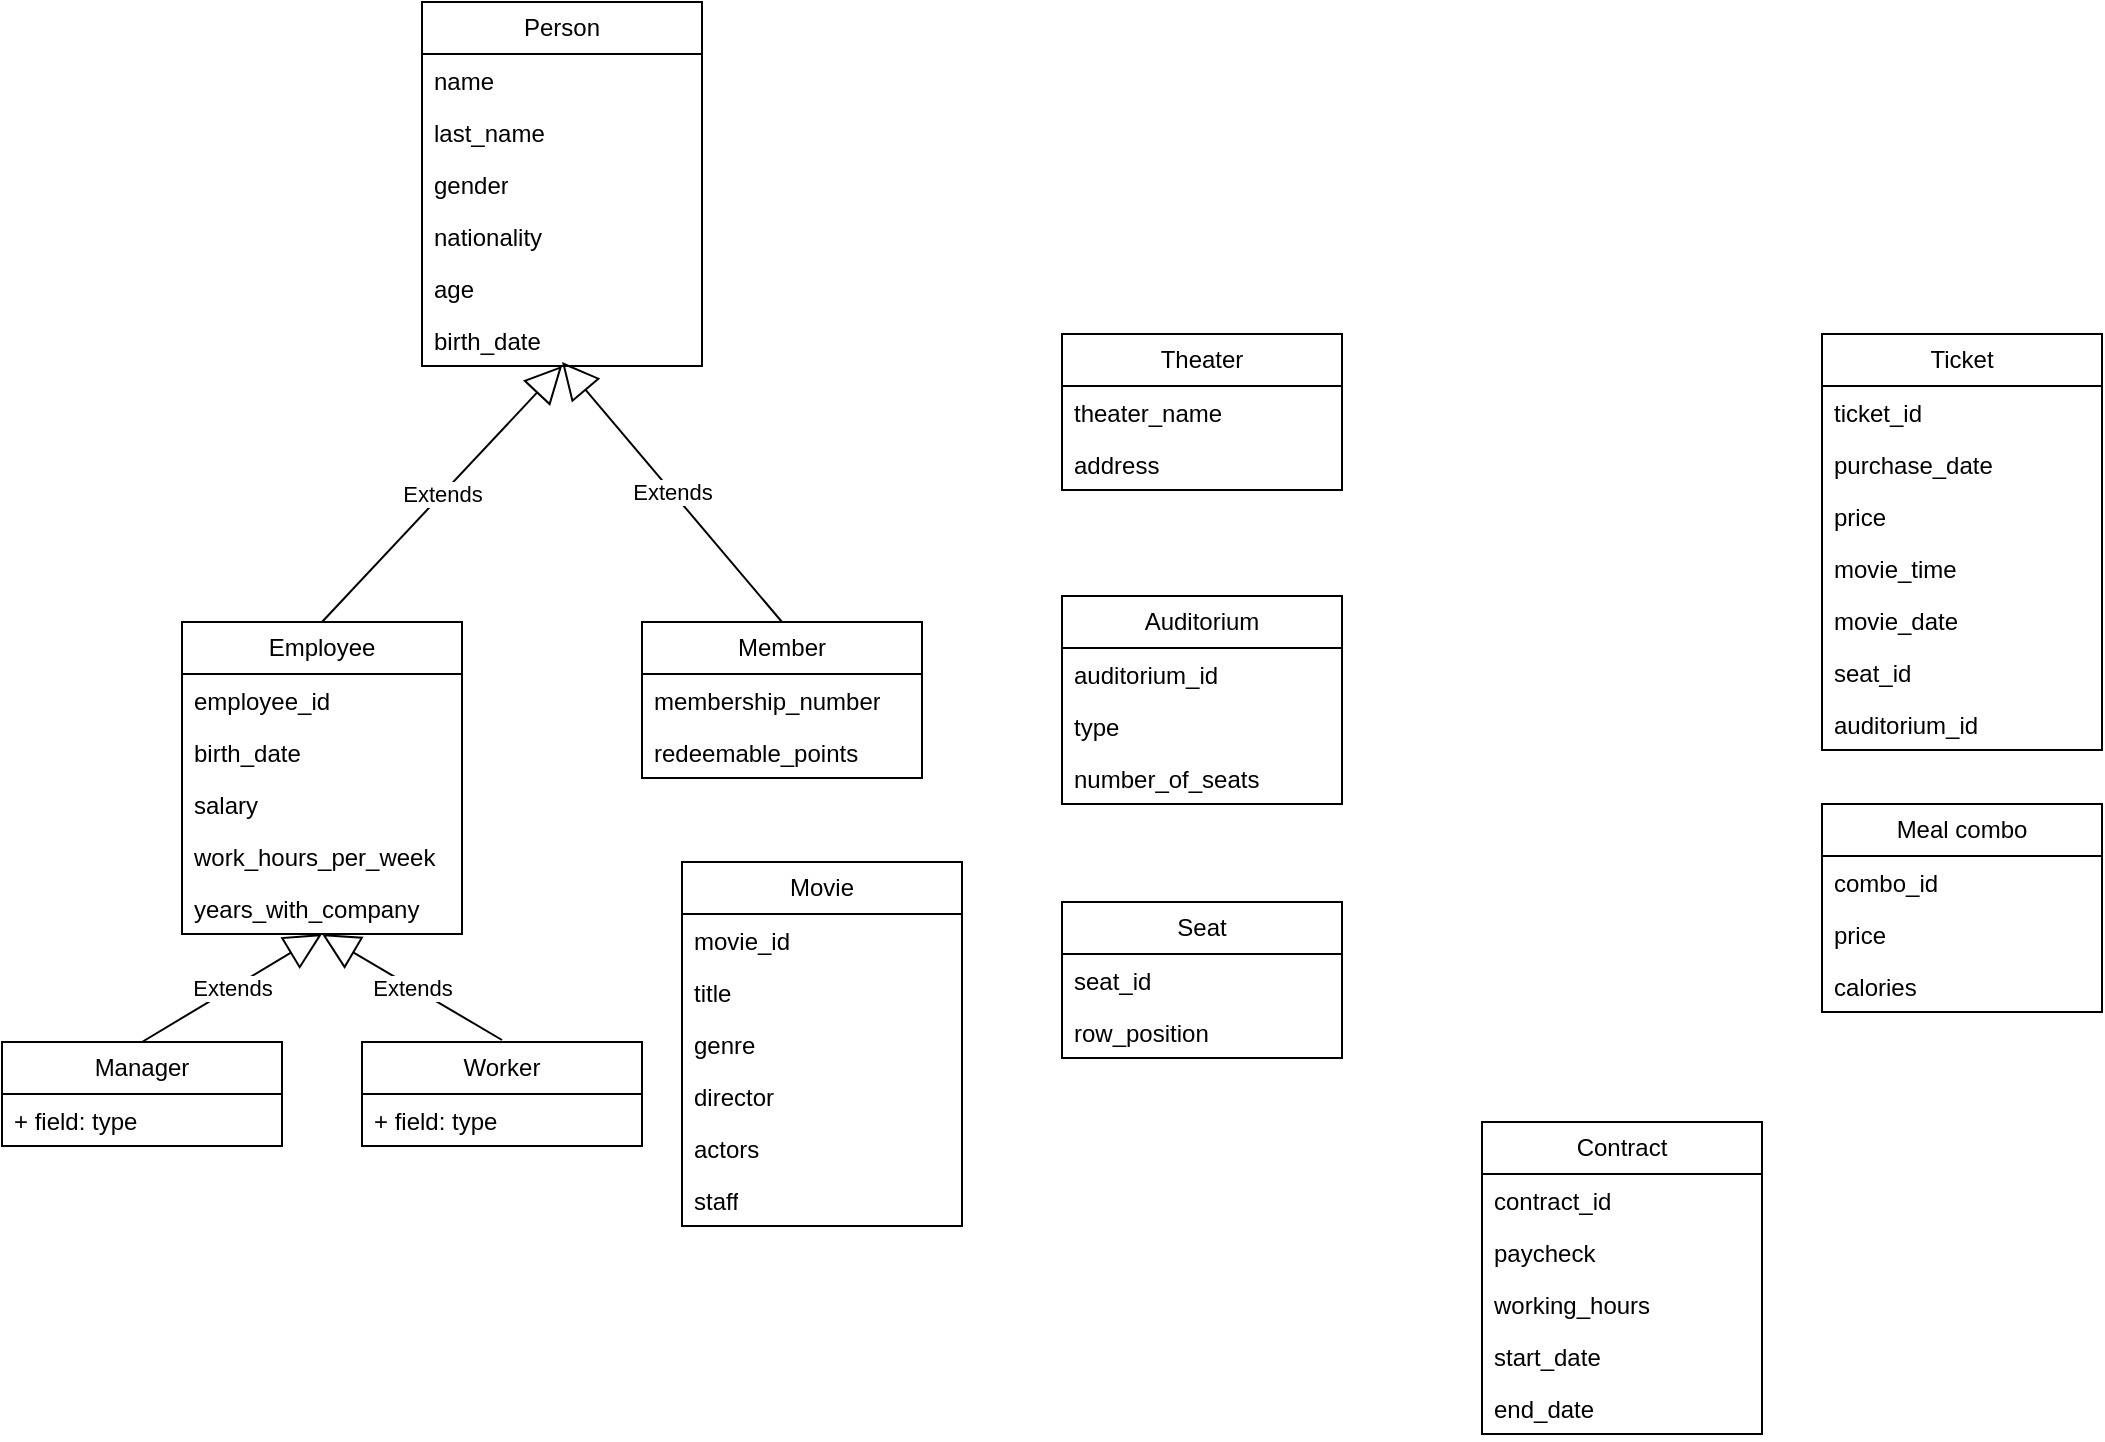 <mxfile version="24.7.17">
  <diagram id="C5RBs43oDa-KdzZeNtuy" name="Page-1">
    <mxGraphModel dx="1434" dy="746" grid="1" gridSize="10" guides="1" tooltips="1" connect="1" arrows="1" fold="1" page="1" pageScale="1" pageWidth="827" pageHeight="1169" math="0" shadow="0">
      <root>
        <mxCell id="WIyWlLk6GJQsqaUBKTNV-0" />
        <mxCell id="WIyWlLk6GJQsqaUBKTNV-1" parent="WIyWlLk6GJQsqaUBKTNV-0" />
        <mxCell id="1DJX9EsVyZHLygtoXKEn-24" value="Person" style="swimlane;fontStyle=0;childLayout=stackLayout;horizontal=1;startSize=26;fillColor=none;horizontalStack=0;resizeParent=1;resizeParentMax=0;resizeLast=0;collapsible=1;marginBottom=0;whiteSpace=wrap;html=1;" vertex="1" parent="WIyWlLk6GJQsqaUBKTNV-1">
          <mxGeometry x="600" y="400" width="140" height="182" as="geometry" />
        </mxCell>
        <mxCell id="1DJX9EsVyZHLygtoXKEn-25" value="name" style="text;strokeColor=none;fillColor=none;align=left;verticalAlign=top;spacingLeft=4;spacingRight=4;overflow=hidden;rotatable=0;points=[[0,0.5],[1,0.5]];portConstraint=eastwest;whiteSpace=wrap;html=1;" vertex="1" parent="1DJX9EsVyZHLygtoXKEn-24">
          <mxGeometry y="26" width="140" height="26" as="geometry" />
        </mxCell>
        <mxCell id="1DJX9EsVyZHLygtoXKEn-26" value="last_name" style="text;strokeColor=none;fillColor=none;align=left;verticalAlign=top;spacingLeft=4;spacingRight=4;overflow=hidden;rotatable=0;points=[[0,0.5],[1,0.5]];portConstraint=eastwest;whiteSpace=wrap;html=1;" vertex="1" parent="1DJX9EsVyZHLygtoXKEn-24">
          <mxGeometry y="52" width="140" height="26" as="geometry" />
        </mxCell>
        <mxCell id="1DJX9EsVyZHLygtoXKEn-27" value="gender" style="text;strokeColor=none;fillColor=none;align=left;verticalAlign=top;spacingLeft=4;spacingRight=4;overflow=hidden;rotatable=0;points=[[0,0.5],[1,0.5]];portConstraint=eastwest;whiteSpace=wrap;html=1;" vertex="1" parent="1DJX9EsVyZHLygtoXKEn-24">
          <mxGeometry y="78" width="140" height="26" as="geometry" />
        </mxCell>
        <mxCell id="1DJX9EsVyZHLygtoXKEn-28" value="nationality" style="text;strokeColor=none;fillColor=none;align=left;verticalAlign=top;spacingLeft=4;spacingRight=4;overflow=hidden;rotatable=0;points=[[0,0.5],[1,0.5]];portConstraint=eastwest;whiteSpace=wrap;html=1;" vertex="1" parent="1DJX9EsVyZHLygtoXKEn-24">
          <mxGeometry y="104" width="140" height="26" as="geometry" />
        </mxCell>
        <mxCell id="1DJX9EsVyZHLygtoXKEn-29" value="age" style="text;strokeColor=none;fillColor=none;align=left;verticalAlign=top;spacingLeft=4;spacingRight=4;overflow=hidden;rotatable=0;points=[[0,0.5],[1,0.5]];portConstraint=eastwest;whiteSpace=wrap;html=1;" vertex="1" parent="1DJX9EsVyZHLygtoXKEn-24">
          <mxGeometry y="130" width="140" height="26" as="geometry" />
        </mxCell>
        <mxCell id="1DJX9EsVyZHLygtoXKEn-46" value="birth_date" style="text;strokeColor=none;fillColor=none;align=left;verticalAlign=top;spacingLeft=4;spacingRight=4;overflow=hidden;rotatable=0;points=[[0,0.5],[1,0.5]];portConstraint=eastwest;whiteSpace=wrap;html=1;" vertex="1" parent="1DJX9EsVyZHLygtoXKEn-24">
          <mxGeometry y="156" width="140" height="26" as="geometry" />
        </mxCell>
        <mxCell id="1DJX9EsVyZHLygtoXKEn-30" value="Extends" style="endArrow=block;endSize=16;endFill=0;html=1;rounded=0;entryX=0.5;entryY=1;entryDx=0;entryDy=0;exitX=0.5;exitY=0;exitDx=0;exitDy=0;" edge="1" parent="WIyWlLk6GJQsqaUBKTNV-1" target="1DJX9EsVyZHLygtoXKEn-24" source="1DJX9EsVyZHLygtoXKEn-32">
          <mxGeometry width="160" relative="1" as="geometry">
            <mxPoint x="670" y="720" as="sourcePoint" />
            <mxPoint x="770" y="650" as="targetPoint" />
          </mxGeometry>
        </mxCell>
        <mxCell id="1DJX9EsVyZHLygtoXKEn-32" value="Employee" style="swimlane;fontStyle=0;childLayout=stackLayout;horizontal=1;startSize=26;fillColor=none;horizontalStack=0;resizeParent=1;resizeParentMax=0;resizeLast=0;collapsible=1;marginBottom=0;whiteSpace=wrap;html=1;" vertex="1" parent="WIyWlLk6GJQsqaUBKTNV-1">
          <mxGeometry x="480" y="710" width="140" height="156" as="geometry" />
        </mxCell>
        <mxCell id="1DJX9EsVyZHLygtoXKEn-33" value="employee_id" style="text;strokeColor=none;fillColor=none;align=left;verticalAlign=top;spacingLeft=4;spacingRight=4;overflow=hidden;rotatable=0;points=[[0,0.5],[1,0.5]];portConstraint=eastwest;whiteSpace=wrap;html=1;" vertex="1" parent="1DJX9EsVyZHLygtoXKEn-32">
          <mxGeometry y="26" width="140" height="26" as="geometry" />
        </mxCell>
        <mxCell id="1DJX9EsVyZHLygtoXKEn-34" value="birth_date" style="text;strokeColor=none;fillColor=none;align=left;verticalAlign=top;spacingLeft=4;spacingRight=4;overflow=hidden;rotatable=0;points=[[0,0.5],[1,0.5]];portConstraint=eastwest;whiteSpace=wrap;html=1;" vertex="1" parent="1DJX9EsVyZHLygtoXKEn-32">
          <mxGeometry y="52" width="140" height="26" as="geometry" />
        </mxCell>
        <mxCell id="1DJX9EsVyZHLygtoXKEn-35" value="salary" style="text;strokeColor=none;fillColor=none;align=left;verticalAlign=top;spacingLeft=4;spacingRight=4;overflow=hidden;rotatable=0;points=[[0,0.5],[1,0.5]];portConstraint=eastwest;whiteSpace=wrap;html=1;" vertex="1" parent="1DJX9EsVyZHLygtoXKEn-32">
          <mxGeometry y="78" width="140" height="26" as="geometry" />
        </mxCell>
        <mxCell id="1DJX9EsVyZHLygtoXKEn-41" value="work_hours_per_week" style="text;strokeColor=none;fillColor=none;align=left;verticalAlign=top;spacingLeft=4;spacingRight=4;overflow=hidden;rotatable=0;points=[[0,0.5],[1,0.5]];portConstraint=eastwest;whiteSpace=wrap;html=1;" vertex="1" parent="1DJX9EsVyZHLygtoXKEn-32">
          <mxGeometry y="104" width="140" height="26" as="geometry" />
        </mxCell>
        <mxCell id="1DJX9EsVyZHLygtoXKEn-42" value="years_with_company" style="text;strokeColor=none;fillColor=none;align=left;verticalAlign=top;spacingLeft=4;spacingRight=4;overflow=hidden;rotatable=0;points=[[0,0.5],[1,0.5]];portConstraint=eastwest;whiteSpace=wrap;html=1;" vertex="1" parent="1DJX9EsVyZHLygtoXKEn-32">
          <mxGeometry y="130" width="140" height="26" as="geometry" />
        </mxCell>
        <mxCell id="1DJX9EsVyZHLygtoXKEn-36" value="Member" style="swimlane;fontStyle=0;childLayout=stackLayout;horizontal=1;startSize=26;fillColor=none;horizontalStack=0;resizeParent=1;resizeParentMax=0;resizeLast=0;collapsible=1;marginBottom=0;whiteSpace=wrap;html=1;" vertex="1" parent="WIyWlLk6GJQsqaUBKTNV-1">
          <mxGeometry x="710" y="710" width="140" height="78" as="geometry" />
        </mxCell>
        <mxCell id="1DJX9EsVyZHLygtoXKEn-37" value="membership_number" style="text;strokeColor=none;fillColor=none;align=left;verticalAlign=top;spacingLeft=4;spacingRight=4;overflow=hidden;rotatable=0;points=[[0,0.5],[1,0.5]];portConstraint=eastwest;whiteSpace=wrap;html=1;" vertex="1" parent="1DJX9EsVyZHLygtoXKEn-36">
          <mxGeometry y="26" width="140" height="26" as="geometry" />
        </mxCell>
        <mxCell id="1DJX9EsVyZHLygtoXKEn-38" value="redeemable_points" style="text;strokeColor=none;fillColor=none;align=left;verticalAlign=top;spacingLeft=4;spacingRight=4;overflow=hidden;rotatable=0;points=[[0,0.5],[1,0.5]];portConstraint=eastwest;whiteSpace=wrap;html=1;" vertex="1" parent="1DJX9EsVyZHLygtoXKEn-36">
          <mxGeometry y="52" width="140" height="26" as="geometry" />
        </mxCell>
        <mxCell id="1DJX9EsVyZHLygtoXKEn-40" value="Extends" style="endArrow=block;endSize=16;endFill=0;html=1;rounded=0;exitX=0.5;exitY=0;exitDx=0;exitDy=0;" edge="1" parent="WIyWlLk6GJQsqaUBKTNV-1" source="1DJX9EsVyZHLygtoXKEn-36">
          <mxGeometry width="160" relative="1" as="geometry">
            <mxPoint x="560" y="710" as="sourcePoint" />
            <mxPoint x="670" y="580" as="targetPoint" />
          </mxGeometry>
        </mxCell>
        <mxCell id="1DJX9EsVyZHLygtoXKEn-47" value="Manager" style="swimlane;fontStyle=0;childLayout=stackLayout;horizontal=1;startSize=26;fillColor=none;horizontalStack=0;resizeParent=1;resizeParentMax=0;resizeLast=0;collapsible=1;marginBottom=0;whiteSpace=wrap;html=1;" vertex="1" parent="WIyWlLk6GJQsqaUBKTNV-1">
          <mxGeometry x="390" y="920" width="140" height="52" as="geometry" />
        </mxCell>
        <mxCell id="1DJX9EsVyZHLygtoXKEn-48" value="+ field: type" style="text;strokeColor=none;fillColor=none;align=left;verticalAlign=top;spacingLeft=4;spacingRight=4;overflow=hidden;rotatable=0;points=[[0,0.5],[1,0.5]];portConstraint=eastwest;whiteSpace=wrap;html=1;" vertex="1" parent="1DJX9EsVyZHLygtoXKEn-47">
          <mxGeometry y="26" width="140" height="26" as="geometry" />
        </mxCell>
        <mxCell id="1DJX9EsVyZHLygtoXKEn-51" value="Worker" style="swimlane;fontStyle=0;childLayout=stackLayout;horizontal=1;startSize=26;fillColor=none;horizontalStack=0;resizeParent=1;resizeParentMax=0;resizeLast=0;collapsible=1;marginBottom=0;whiteSpace=wrap;html=1;" vertex="1" parent="WIyWlLk6GJQsqaUBKTNV-1">
          <mxGeometry x="570" y="920" width="140" height="52" as="geometry" />
        </mxCell>
        <mxCell id="1DJX9EsVyZHLygtoXKEn-55" value="Extends" style="endArrow=block;endSize=16;endFill=0;html=1;rounded=0;entryX=0.5;entryY=1;entryDx=0;entryDy=0;" edge="1" parent="1DJX9EsVyZHLygtoXKEn-51" target="1DJX9EsVyZHLygtoXKEn-32">
          <mxGeometry width="160" relative="1" as="geometry">
            <mxPoint x="-110" as="sourcePoint" />
            <mxPoint x="50" as="targetPoint" />
          </mxGeometry>
        </mxCell>
        <mxCell id="1DJX9EsVyZHLygtoXKEn-52" value="+ field: type" style="text;strokeColor=none;fillColor=none;align=left;verticalAlign=top;spacingLeft=4;spacingRight=4;overflow=hidden;rotatable=0;points=[[0,0.5],[1,0.5]];portConstraint=eastwest;whiteSpace=wrap;html=1;" vertex="1" parent="1DJX9EsVyZHLygtoXKEn-51">
          <mxGeometry y="26" width="140" height="26" as="geometry" />
        </mxCell>
        <mxCell id="1DJX9EsVyZHLygtoXKEn-56" value="Extends" style="endArrow=block;endSize=16;endFill=0;html=1;rounded=0;entryX=0.5;entryY=1;entryDx=0;entryDy=0;" edge="1" parent="WIyWlLk6GJQsqaUBKTNV-1" target="1DJX9EsVyZHLygtoXKEn-32">
          <mxGeometry width="160" relative="1" as="geometry">
            <mxPoint x="640" y="919" as="sourcePoint" />
            <mxPoint x="800" y="919" as="targetPoint" />
          </mxGeometry>
        </mxCell>
        <mxCell id="1DJX9EsVyZHLygtoXKEn-57" value="Theater" style="swimlane;fontStyle=0;childLayout=stackLayout;horizontal=1;startSize=26;fillColor=none;horizontalStack=0;resizeParent=1;resizeParentMax=0;resizeLast=0;collapsible=1;marginBottom=0;whiteSpace=wrap;html=1;" vertex="1" parent="WIyWlLk6GJQsqaUBKTNV-1">
          <mxGeometry x="920" y="566" width="140" height="78" as="geometry" />
        </mxCell>
        <mxCell id="1DJX9EsVyZHLygtoXKEn-58" value="theater_name" style="text;strokeColor=none;fillColor=none;align=left;verticalAlign=top;spacingLeft=4;spacingRight=4;overflow=hidden;rotatable=0;points=[[0,0.5],[1,0.5]];portConstraint=eastwest;whiteSpace=wrap;html=1;" vertex="1" parent="1DJX9EsVyZHLygtoXKEn-57">
          <mxGeometry y="26" width="140" height="26" as="geometry" />
        </mxCell>
        <mxCell id="1DJX9EsVyZHLygtoXKEn-59" value="address" style="text;strokeColor=none;fillColor=none;align=left;verticalAlign=top;spacingLeft=4;spacingRight=4;overflow=hidden;rotatable=0;points=[[0,0.5],[1,0.5]];portConstraint=eastwest;whiteSpace=wrap;html=1;" vertex="1" parent="1DJX9EsVyZHLygtoXKEn-57">
          <mxGeometry y="52" width="140" height="26" as="geometry" />
        </mxCell>
        <mxCell id="1DJX9EsVyZHLygtoXKEn-61" value="Auditorium" style="swimlane;fontStyle=0;childLayout=stackLayout;horizontal=1;startSize=26;fillColor=none;horizontalStack=0;resizeParent=1;resizeParentMax=0;resizeLast=0;collapsible=1;marginBottom=0;whiteSpace=wrap;html=1;" vertex="1" parent="WIyWlLk6GJQsqaUBKTNV-1">
          <mxGeometry x="920" y="697" width="140" height="104" as="geometry" />
        </mxCell>
        <mxCell id="1DJX9EsVyZHLygtoXKEn-62" value="auditorium_id" style="text;strokeColor=none;fillColor=none;align=left;verticalAlign=top;spacingLeft=4;spacingRight=4;overflow=hidden;rotatable=0;points=[[0,0.5],[1,0.5]];portConstraint=eastwest;whiteSpace=wrap;html=1;" vertex="1" parent="1DJX9EsVyZHLygtoXKEn-61">
          <mxGeometry y="26" width="140" height="26" as="geometry" />
        </mxCell>
        <mxCell id="1DJX9EsVyZHLygtoXKEn-63" value="type" style="text;strokeColor=none;fillColor=none;align=left;verticalAlign=top;spacingLeft=4;spacingRight=4;overflow=hidden;rotatable=0;points=[[0,0.5],[1,0.5]];portConstraint=eastwest;whiteSpace=wrap;html=1;" vertex="1" parent="1DJX9EsVyZHLygtoXKEn-61">
          <mxGeometry y="52" width="140" height="26" as="geometry" />
        </mxCell>
        <mxCell id="1DJX9EsVyZHLygtoXKEn-64" value="number_of_seats" style="text;strokeColor=none;fillColor=none;align=left;verticalAlign=top;spacingLeft=4;spacingRight=4;overflow=hidden;rotatable=0;points=[[0,0.5],[1,0.5]];portConstraint=eastwest;whiteSpace=wrap;html=1;" vertex="1" parent="1DJX9EsVyZHLygtoXKEn-61">
          <mxGeometry y="78" width="140" height="26" as="geometry" />
        </mxCell>
        <mxCell id="1DJX9EsVyZHLygtoXKEn-65" value="Seat" style="swimlane;fontStyle=0;childLayout=stackLayout;horizontal=1;startSize=26;fillColor=none;horizontalStack=0;resizeParent=1;resizeParentMax=0;resizeLast=0;collapsible=1;marginBottom=0;whiteSpace=wrap;html=1;" vertex="1" parent="WIyWlLk6GJQsqaUBKTNV-1">
          <mxGeometry x="920" y="850" width="140" height="78" as="geometry" />
        </mxCell>
        <mxCell id="1DJX9EsVyZHLygtoXKEn-66" value="seat_id" style="text;strokeColor=none;fillColor=none;align=left;verticalAlign=top;spacingLeft=4;spacingRight=4;overflow=hidden;rotatable=0;points=[[0,0.5],[1,0.5]];portConstraint=eastwest;whiteSpace=wrap;html=1;" vertex="1" parent="1DJX9EsVyZHLygtoXKEn-65">
          <mxGeometry y="26" width="140" height="26" as="geometry" />
        </mxCell>
        <mxCell id="1DJX9EsVyZHLygtoXKEn-67" value="row_position" style="text;strokeColor=none;fillColor=none;align=left;verticalAlign=top;spacingLeft=4;spacingRight=4;overflow=hidden;rotatable=0;points=[[0,0.5],[1,0.5]];portConstraint=eastwest;whiteSpace=wrap;html=1;" vertex="1" parent="1DJX9EsVyZHLygtoXKEn-65">
          <mxGeometry y="52" width="140" height="26" as="geometry" />
        </mxCell>
        <mxCell id="1DJX9EsVyZHLygtoXKEn-78" value="Movie" style="swimlane;fontStyle=0;childLayout=stackLayout;horizontal=1;startSize=26;fillColor=none;horizontalStack=0;resizeParent=1;resizeParentMax=0;resizeLast=0;collapsible=1;marginBottom=0;whiteSpace=wrap;html=1;" vertex="1" parent="WIyWlLk6GJQsqaUBKTNV-1">
          <mxGeometry x="730" y="830" width="140" height="182" as="geometry" />
        </mxCell>
        <mxCell id="1DJX9EsVyZHLygtoXKEn-79" value="movie_id" style="text;strokeColor=none;fillColor=none;align=left;verticalAlign=top;spacingLeft=4;spacingRight=4;overflow=hidden;rotatable=0;points=[[0,0.5],[1,0.5]];portConstraint=eastwest;whiteSpace=wrap;html=1;" vertex="1" parent="1DJX9EsVyZHLygtoXKEn-78">
          <mxGeometry y="26" width="140" height="26" as="geometry" />
        </mxCell>
        <mxCell id="1DJX9EsVyZHLygtoXKEn-80" value="title" style="text;strokeColor=none;fillColor=none;align=left;verticalAlign=top;spacingLeft=4;spacingRight=4;overflow=hidden;rotatable=0;points=[[0,0.5],[1,0.5]];portConstraint=eastwest;whiteSpace=wrap;html=1;" vertex="1" parent="1DJX9EsVyZHLygtoXKEn-78">
          <mxGeometry y="52" width="140" height="26" as="geometry" />
        </mxCell>
        <mxCell id="1DJX9EsVyZHLygtoXKEn-81" value="genre" style="text;strokeColor=none;fillColor=none;align=left;verticalAlign=top;spacingLeft=4;spacingRight=4;overflow=hidden;rotatable=0;points=[[0,0.5],[1,0.5]];portConstraint=eastwest;whiteSpace=wrap;html=1;" vertex="1" parent="1DJX9EsVyZHLygtoXKEn-78">
          <mxGeometry y="78" width="140" height="26" as="geometry" />
        </mxCell>
        <mxCell id="1DJX9EsVyZHLygtoXKEn-82" value="director" style="text;strokeColor=none;fillColor=none;align=left;verticalAlign=top;spacingLeft=4;spacingRight=4;overflow=hidden;rotatable=0;points=[[0,0.5],[1,0.5]];portConstraint=eastwest;whiteSpace=wrap;html=1;" vertex="1" parent="1DJX9EsVyZHLygtoXKEn-78">
          <mxGeometry y="104" width="140" height="26" as="geometry" />
        </mxCell>
        <mxCell id="1DJX9EsVyZHLygtoXKEn-83" value="actors" style="text;strokeColor=none;fillColor=none;align=left;verticalAlign=top;spacingLeft=4;spacingRight=4;overflow=hidden;rotatable=0;points=[[0,0.5],[1,0.5]];portConstraint=eastwest;whiteSpace=wrap;html=1;" vertex="1" parent="1DJX9EsVyZHLygtoXKEn-78">
          <mxGeometry y="130" width="140" height="26" as="geometry" />
        </mxCell>
        <mxCell id="1DJX9EsVyZHLygtoXKEn-84" value="staff" style="text;strokeColor=none;fillColor=none;align=left;verticalAlign=top;spacingLeft=4;spacingRight=4;overflow=hidden;rotatable=0;points=[[0,0.5],[1,0.5]];portConstraint=eastwest;whiteSpace=wrap;html=1;" vertex="1" parent="1DJX9EsVyZHLygtoXKEn-78">
          <mxGeometry y="156" width="140" height="26" as="geometry" />
        </mxCell>
        <mxCell id="1DJX9EsVyZHLygtoXKEn-85" value="Contract" style="swimlane;fontStyle=0;childLayout=stackLayout;horizontal=1;startSize=26;fillColor=none;horizontalStack=0;resizeParent=1;resizeParentMax=0;resizeLast=0;collapsible=1;marginBottom=0;whiteSpace=wrap;html=1;" vertex="1" parent="WIyWlLk6GJQsqaUBKTNV-1">
          <mxGeometry x="1130" y="960" width="140" height="156" as="geometry" />
        </mxCell>
        <mxCell id="1DJX9EsVyZHLygtoXKEn-86" value="contract_id" style="text;strokeColor=none;fillColor=none;align=left;verticalAlign=top;spacingLeft=4;spacingRight=4;overflow=hidden;rotatable=0;points=[[0,0.5],[1,0.5]];portConstraint=eastwest;whiteSpace=wrap;html=1;" vertex="1" parent="1DJX9EsVyZHLygtoXKEn-85">
          <mxGeometry y="26" width="140" height="26" as="geometry" />
        </mxCell>
        <mxCell id="1DJX9EsVyZHLygtoXKEn-87" value="paycheck" style="text;strokeColor=none;fillColor=none;align=left;verticalAlign=top;spacingLeft=4;spacingRight=4;overflow=hidden;rotatable=0;points=[[0,0.5],[1,0.5]];portConstraint=eastwest;whiteSpace=wrap;html=1;" vertex="1" parent="1DJX9EsVyZHLygtoXKEn-85">
          <mxGeometry y="52" width="140" height="26" as="geometry" />
        </mxCell>
        <mxCell id="1DJX9EsVyZHLygtoXKEn-89" value="working_hours" style="text;strokeColor=none;fillColor=none;align=left;verticalAlign=top;spacingLeft=4;spacingRight=4;overflow=hidden;rotatable=0;points=[[0,0.5],[1,0.5]];portConstraint=eastwest;whiteSpace=wrap;html=1;" vertex="1" parent="1DJX9EsVyZHLygtoXKEn-85">
          <mxGeometry y="78" width="140" height="26" as="geometry" />
        </mxCell>
        <mxCell id="1DJX9EsVyZHLygtoXKEn-88" value="start_date" style="text;strokeColor=none;fillColor=none;align=left;verticalAlign=top;spacingLeft=4;spacingRight=4;overflow=hidden;rotatable=0;points=[[0,0.5],[1,0.5]];portConstraint=eastwest;whiteSpace=wrap;html=1;" vertex="1" parent="1DJX9EsVyZHLygtoXKEn-85">
          <mxGeometry y="104" width="140" height="26" as="geometry" />
        </mxCell>
        <mxCell id="1DJX9EsVyZHLygtoXKEn-90" value="end_date" style="text;strokeColor=none;fillColor=none;align=left;verticalAlign=top;spacingLeft=4;spacingRight=4;overflow=hidden;rotatable=0;points=[[0,0.5],[1,0.5]];portConstraint=eastwest;whiteSpace=wrap;html=1;" vertex="1" parent="1DJX9EsVyZHLygtoXKEn-85">
          <mxGeometry y="130" width="140" height="26" as="geometry" />
        </mxCell>
        <mxCell id="1DJX9EsVyZHLygtoXKEn-91" value="Ticket" style="swimlane;fontStyle=0;childLayout=stackLayout;horizontal=1;startSize=26;fillColor=none;horizontalStack=0;resizeParent=1;resizeParentMax=0;resizeLast=0;collapsible=1;marginBottom=0;whiteSpace=wrap;html=1;" vertex="1" parent="WIyWlLk6GJQsqaUBKTNV-1">
          <mxGeometry x="1300" y="566" width="140" height="208" as="geometry" />
        </mxCell>
        <mxCell id="1DJX9EsVyZHLygtoXKEn-92" value="ticket_id" style="text;strokeColor=none;fillColor=none;align=left;verticalAlign=top;spacingLeft=4;spacingRight=4;overflow=hidden;rotatable=0;points=[[0,0.5],[1,0.5]];portConstraint=eastwest;whiteSpace=wrap;html=1;" vertex="1" parent="1DJX9EsVyZHLygtoXKEn-91">
          <mxGeometry y="26" width="140" height="26" as="geometry" />
        </mxCell>
        <mxCell id="1DJX9EsVyZHLygtoXKEn-93" value="purchase_date" style="text;strokeColor=none;fillColor=none;align=left;verticalAlign=top;spacingLeft=4;spacingRight=4;overflow=hidden;rotatable=0;points=[[0,0.5],[1,0.5]];portConstraint=eastwest;whiteSpace=wrap;html=1;" vertex="1" parent="1DJX9EsVyZHLygtoXKEn-91">
          <mxGeometry y="52" width="140" height="26" as="geometry" />
        </mxCell>
        <mxCell id="1DJX9EsVyZHLygtoXKEn-95" value="price" style="text;strokeColor=none;fillColor=none;align=left;verticalAlign=top;spacingLeft=4;spacingRight=4;overflow=hidden;rotatable=0;points=[[0,0.5],[1,0.5]];portConstraint=eastwest;whiteSpace=wrap;html=1;" vertex="1" parent="1DJX9EsVyZHLygtoXKEn-91">
          <mxGeometry y="78" width="140" height="26" as="geometry" />
        </mxCell>
        <mxCell id="1DJX9EsVyZHLygtoXKEn-94" value="movie_time" style="text;strokeColor=none;fillColor=none;align=left;verticalAlign=top;spacingLeft=4;spacingRight=4;overflow=hidden;rotatable=0;points=[[0,0.5],[1,0.5]];portConstraint=eastwest;whiteSpace=wrap;html=1;" vertex="1" parent="1DJX9EsVyZHLygtoXKEn-91">
          <mxGeometry y="104" width="140" height="26" as="geometry" />
        </mxCell>
        <mxCell id="1DJX9EsVyZHLygtoXKEn-97" value="movie_date" style="text;strokeColor=none;fillColor=none;align=left;verticalAlign=top;spacingLeft=4;spacingRight=4;overflow=hidden;rotatable=0;points=[[0,0.5],[1,0.5]];portConstraint=eastwest;whiteSpace=wrap;html=1;" vertex="1" parent="1DJX9EsVyZHLygtoXKEn-91">
          <mxGeometry y="130" width="140" height="26" as="geometry" />
        </mxCell>
        <mxCell id="1DJX9EsVyZHLygtoXKEn-96" value="seat_id" style="text;strokeColor=none;fillColor=none;align=left;verticalAlign=top;spacingLeft=4;spacingRight=4;overflow=hidden;rotatable=0;points=[[0,0.5],[1,0.5]];portConstraint=eastwest;whiteSpace=wrap;html=1;" vertex="1" parent="1DJX9EsVyZHLygtoXKEn-91">
          <mxGeometry y="156" width="140" height="26" as="geometry" />
        </mxCell>
        <mxCell id="1DJX9EsVyZHLygtoXKEn-98" value="auditorium_id" style="text;strokeColor=none;fillColor=none;align=left;verticalAlign=top;spacingLeft=4;spacingRight=4;overflow=hidden;rotatable=0;points=[[0,0.5],[1,0.5]];portConstraint=eastwest;whiteSpace=wrap;html=1;" vertex="1" parent="1DJX9EsVyZHLygtoXKEn-91">
          <mxGeometry y="182" width="140" height="26" as="geometry" />
        </mxCell>
        <mxCell id="1DJX9EsVyZHLygtoXKEn-103" value="Meal combo" style="swimlane;fontStyle=0;childLayout=stackLayout;horizontal=1;startSize=26;fillColor=none;horizontalStack=0;resizeParent=1;resizeParentMax=0;resizeLast=0;collapsible=1;marginBottom=0;whiteSpace=wrap;html=1;" vertex="1" parent="WIyWlLk6GJQsqaUBKTNV-1">
          <mxGeometry x="1300" y="801" width="140" height="104" as="geometry" />
        </mxCell>
        <mxCell id="1DJX9EsVyZHLygtoXKEn-104" value="combo_id" style="text;strokeColor=none;fillColor=none;align=left;verticalAlign=top;spacingLeft=4;spacingRight=4;overflow=hidden;rotatable=0;points=[[0,0.5],[1,0.5]];portConstraint=eastwest;whiteSpace=wrap;html=1;" vertex="1" parent="1DJX9EsVyZHLygtoXKEn-103">
          <mxGeometry y="26" width="140" height="26" as="geometry" />
        </mxCell>
        <mxCell id="1DJX9EsVyZHLygtoXKEn-105" value="price" style="text;strokeColor=none;fillColor=none;align=left;verticalAlign=top;spacingLeft=4;spacingRight=4;overflow=hidden;rotatable=0;points=[[0,0.5],[1,0.5]];portConstraint=eastwest;whiteSpace=wrap;html=1;" vertex="1" parent="1DJX9EsVyZHLygtoXKEn-103">
          <mxGeometry y="52" width="140" height="26" as="geometry" />
        </mxCell>
        <mxCell id="1DJX9EsVyZHLygtoXKEn-106" value="calories" style="text;strokeColor=none;fillColor=none;align=left;verticalAlign=top;spacingLeft=4;spacingRight=4;overflow=hidden;rotatable=0;points=[[0,0.5],[1,0.5]];portConstraint=eastwest;whiteSpace=wrap;html=1;" vertex="1" parent="1DJX9EsVyZHLygtoXKEn-103">
          <mxGeometry y="78" width="140" height="26" as="geometry" />
        </mxCell>
      </root>
    </mxGraphModel>
  </diagram>
</mxfile>

